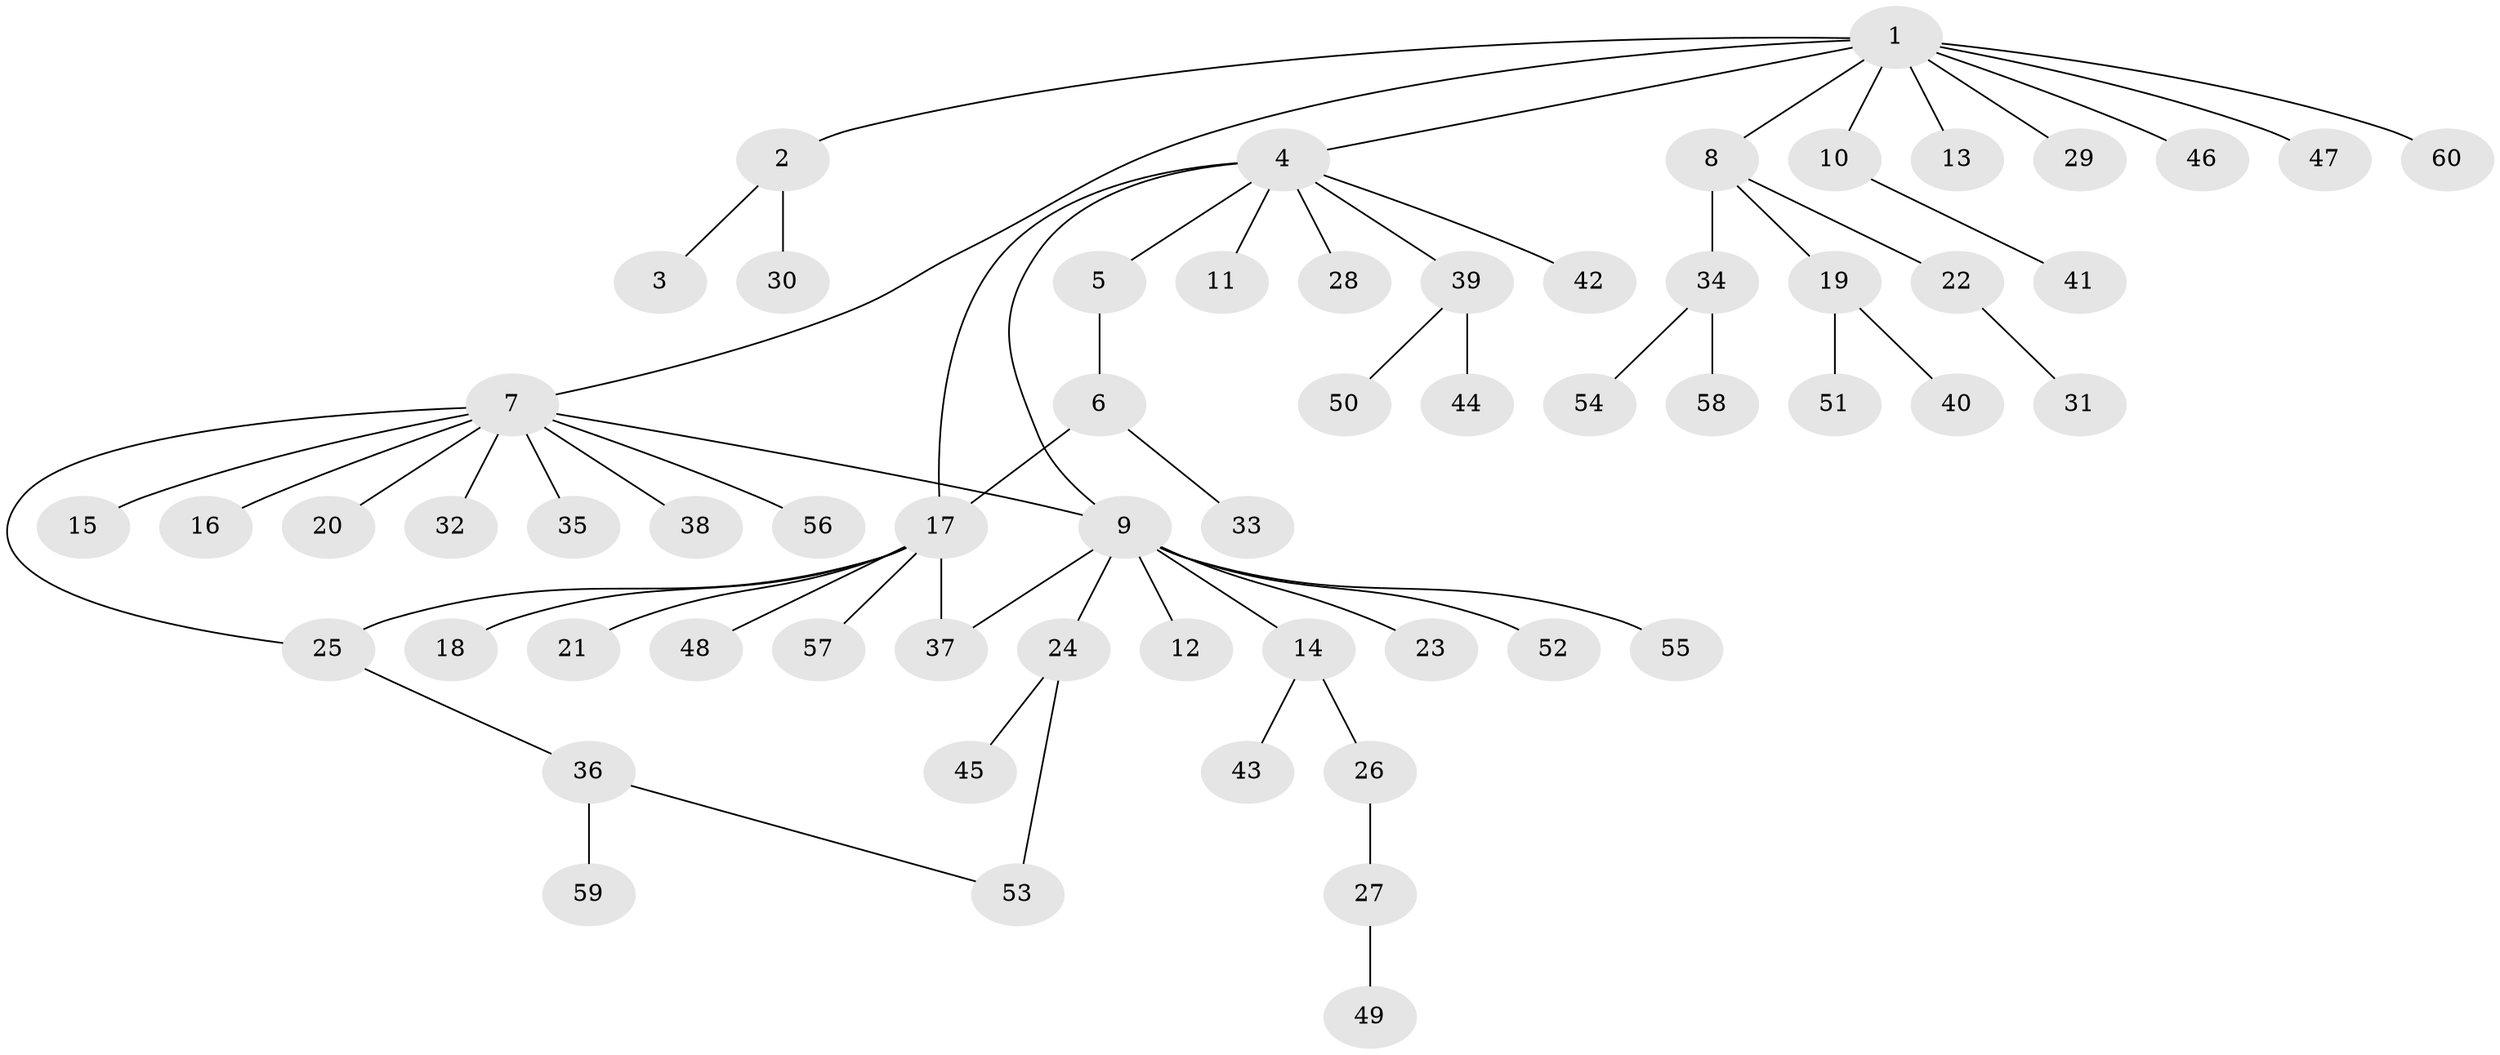 // Generated by graph-tools (version 1.1) at 2025/49/03/09/25 03:49:57]
// undirected, 60 vertices, 64 edges
graph export_dot {
graph [start="1"]
  node [color=gray90,style=filled];
  1;
  2;
  3;
  4;
  5;
  6;
  7;
  8;
  9;
  10;
  11;
  12;
  13;
  14;
  15;
  16;
  17;
  18;
  19;
  20;
  21;
  22;
  23;
  24;
  25;
  26;
  27;
  28;
  29;
  30;
  31;
  32;
  33;
  34;
  35;
  36;
  37;
  38;
  39;
  40;
  41;
  42;
  43;
  44;
  45;
  46;
  47;
  48;
  49;
  50;
  51;
  52;
  53;
  54;
  55;
  56;
  57;
  58;
  59;
  60;
  1 -- 2;
  1 -- 4;
  1 -- 7;
  1 -- 8;
  1 -- 10;
  1 -- 13;
  1 -- 29;
  1 -- 46;
  1 -- 47;
  1 -- 60;
  2 -- 3;
  2 -- 30;
  4 -- 5;
  4 -- 9;
  4 -- 11;
  4 -- 17;
  4 -- 28;
  4 -- 39;
  4 -- 42;
  5 -- 6;
  6 -- 17;
  6 -- 33;
  7 -- 9;
  7 -- 15;
  7 -- 16;
  7 -- 20;
  7 -- 25;
  7 -- 32;
  7 -- 35;
  7 -- 38;
  7 -- 56;
  8 -- 19;
  8 -- 22;
  8 -- 34;
  9 -- 12;
  9 -- 14;
  9 -- 23;
  9 -- 24;
  9 -- 37;
  9 -- 52;
  9 -- 55;
  10 -- 41;
  14 -- 26;
  14 -- 43;
  17 -- 18;
  17 -- 21;
  17 -- 25;
  17 -- 37;
  17 -- 48;
  17 -- 57;
  19 -- 40;
  19 -- 51;
  22 -- 31;
  24 -- 45;
  24 -- 53;
  25 -- 36;
  26 -- 27;
  27 -- 49;
  34 -- 54;
  34 -- 58;
  36 -- 53;
  36 -- 59;
  39 -- 44;
  39 -- 50;
}
